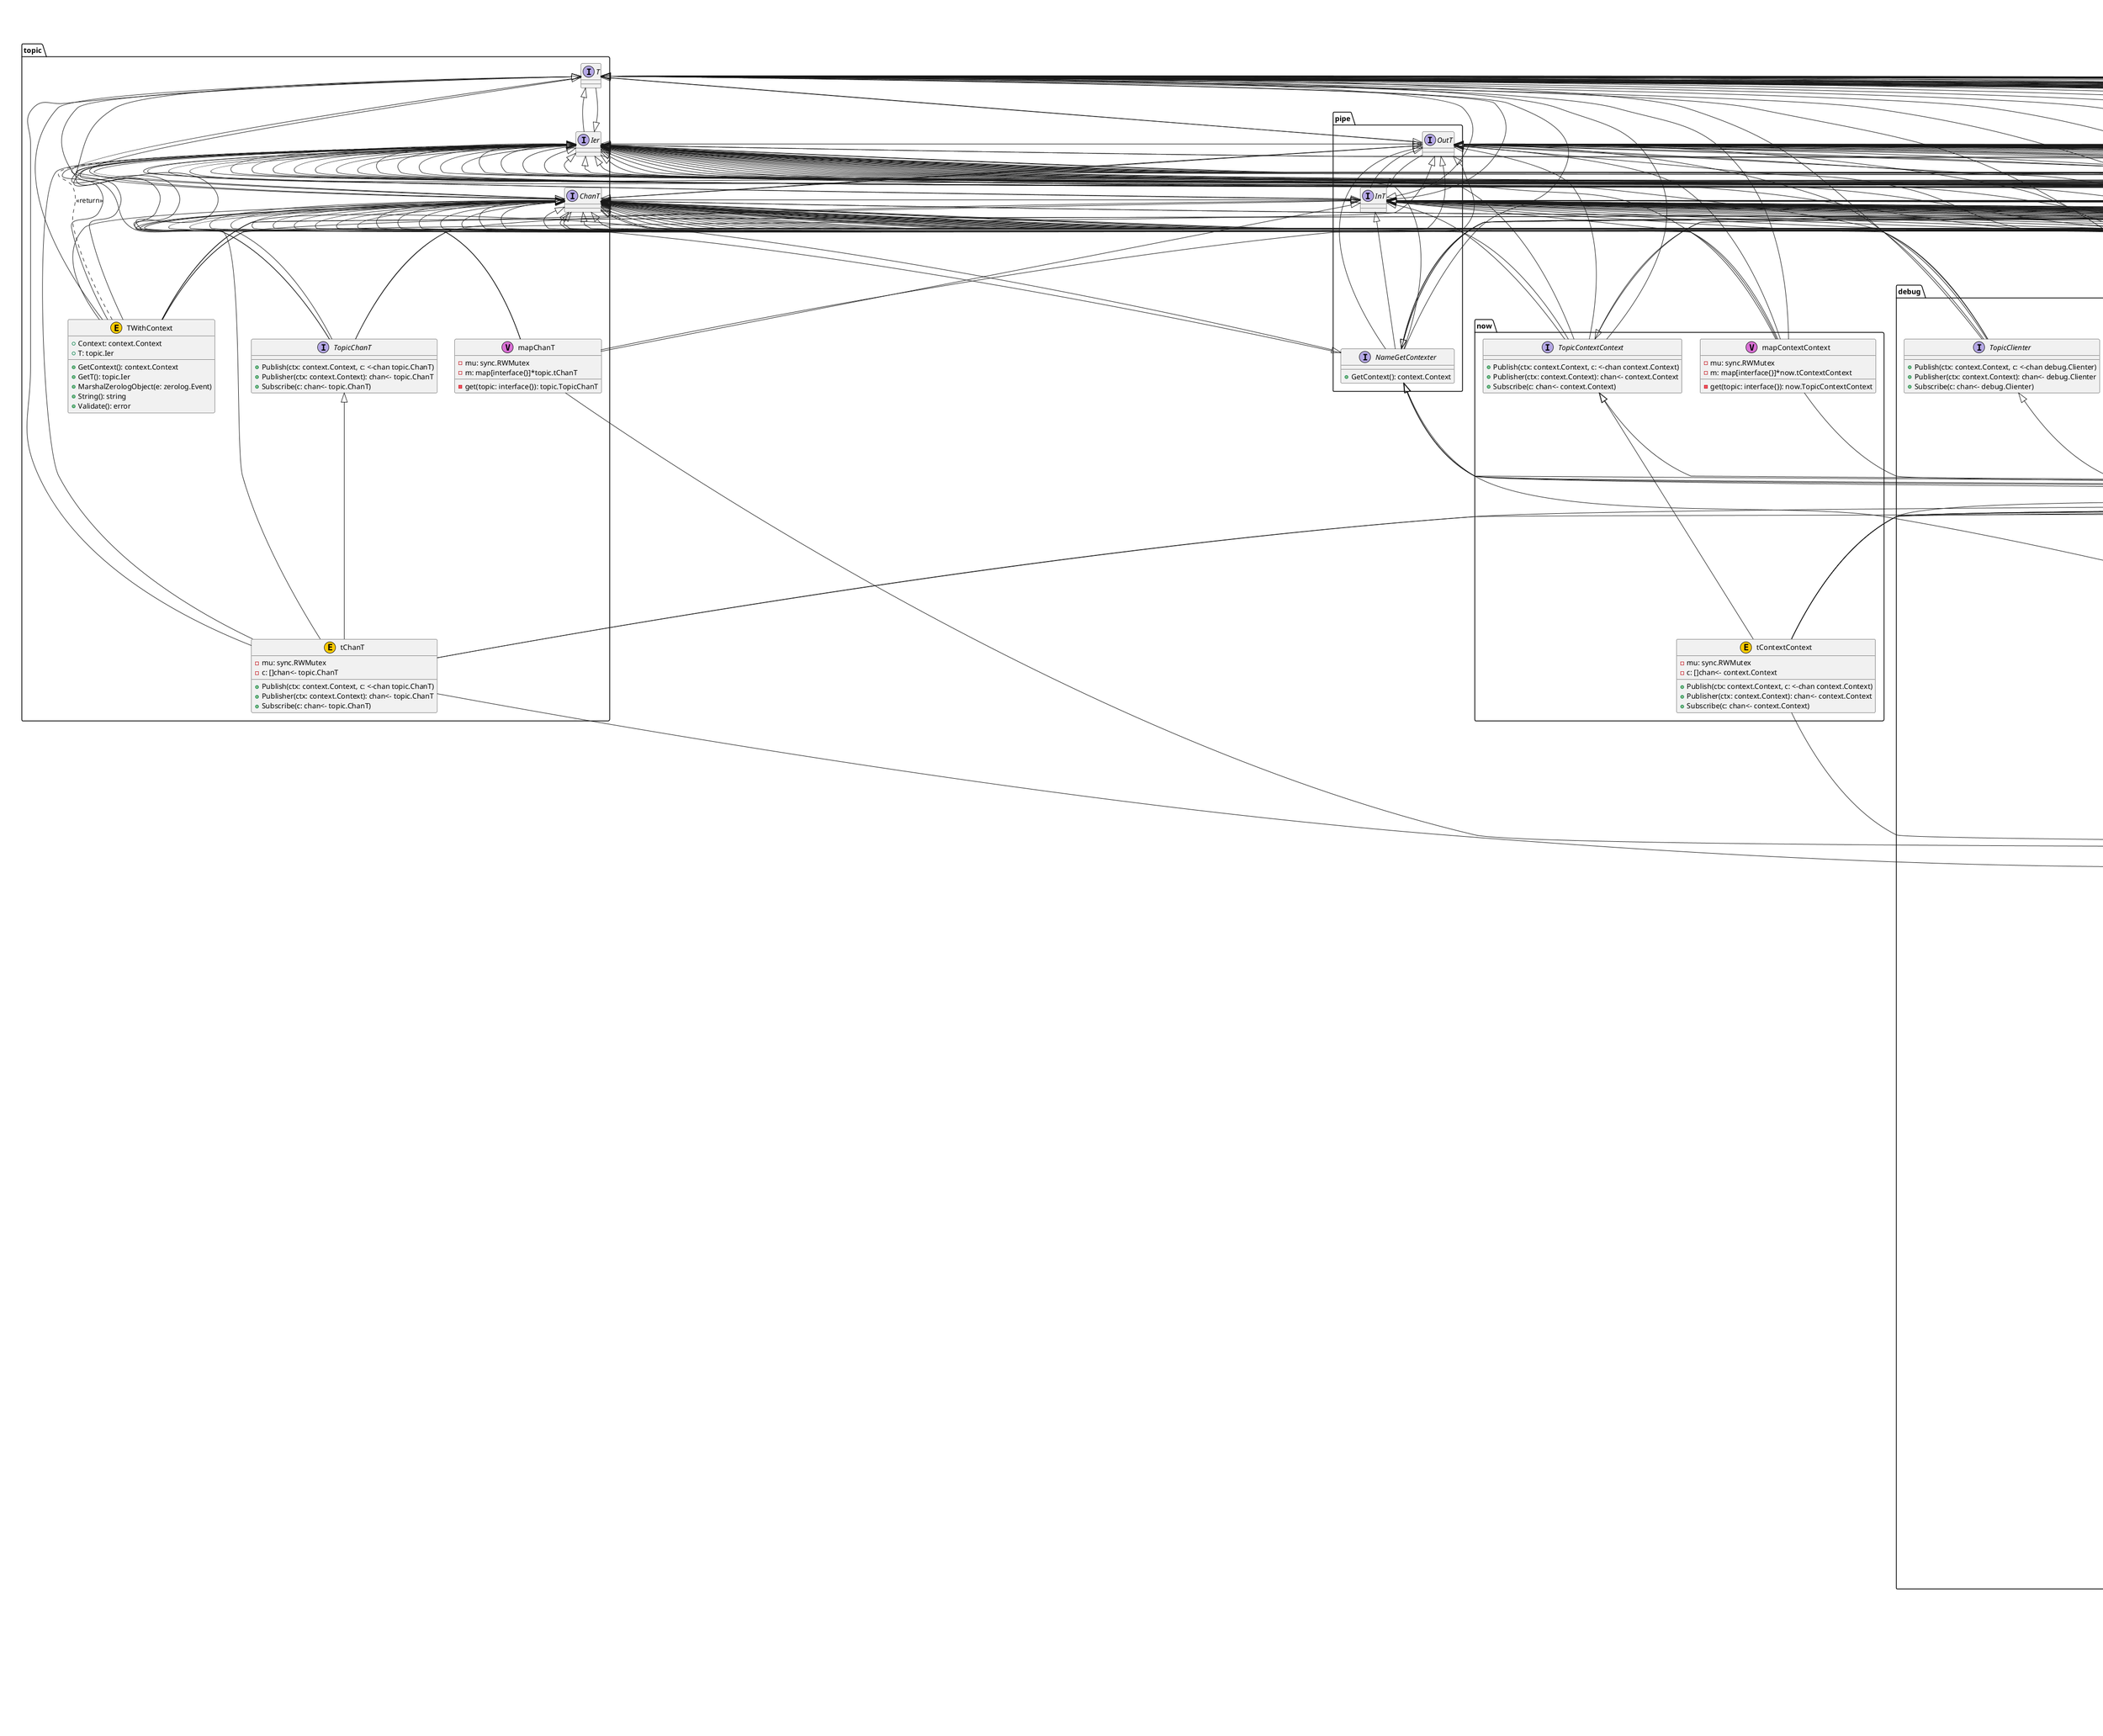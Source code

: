 @startuml

package "now" {
	interface "TopicContextContext" as now.TopicContextContext {
		+Publish(ctx: context.Context, c: <-chan context.Context)
		+Publisher(ctx: context.Context): chan<- context.Context
		+Subscribe(c: chan<- context.Context)
	}
}



package "now" {
	class "mapContextContext" as now.mapContextContext <<V,Orchid>> {
		-mu: sync.RWMutex
		-m: map[interface{}]*now.tContextContext
		-get(topic: interface{}): now.TopicContextContext
	}
}

	now.mapContextContext --> sync.RWMutex


package "now" {
	class "tContextContext" as now.tContextContext <<E,#FFCC00>> {
		-mu: sync.RWMutex
		-c: []chan<- context.Context
		+Publish(ctx: context.Context, c: <-chan context.Context)
		+Publisher(ctx: context.Context): chan<- context.Context
		+Subscribe(c: chan<- context.Context)
	}
}

	now.tContextContext --> sync.RWMutex


package "pipe" {
	interface "InT" as pipe.InT
}



package "pipe" {
	interface "NameGetContexter" as pipe.NameGetContexter {
		+GetContext(): context.Context
	}
}



package "pipe" {
	interface "OutT" as pipe.OutT
}



package "debug" {
	class "Client" as debug.Client <<E,#FFCC00>> {
		+Id: string
		+XXX_NoUnkeyedLiteral: struct{}
		+XXX_unrecognized: []byte
		+XXX_sizecache: int32
		+Reset()
		+String(): string
		+ProtoMessage()
		+Descriptor(): ([]byte, []int)
		+XXX_Unmarshal(b: []byte): error
		+XXX_Marshal(b: []byte, deterministic: bool): ([]byte, error)
		+XXX_Merge(src: proto.Message)
		+XXX_Size(): int
		+XXX_DiscardUnknown()
		+GetId(): string
		+Validate(): error
		+MarshalZerologObject(e: zerolog.Event)
	}
}



package "debug" {
	interface "ClientRepository" as debug.ClientRepository {
		+Config(: context.Context): (debug.ClientWithContexter, error)
		+Connect(: debug.ClientWithContexter): error
	}
}


	debug.ClientRepository ..> debug.ClientWithContexter : <<return>> 
	debug.ClientRepository ..> debug.ClientWithContexter : <<use>> 

package "debug" {
	class "ClientValidationError" as debug.ClientValidationError <<V,Orchid>> {
		-field: string
		-reason: string
		-cause: error
		-key: bool
		+Field(): string
		+Reason(): string
		+Cause(): error
		+Key(): bool
		+ErrorName(): string
		+Error(): string
	}
}



package "debug" {
	class "ClientWithContext" as debug.ClientWithContext <<E,#FFCC00>> {
		+Context: context.Context
		+Client: debug.Clienter
		+GetContext(): context.Context
		+GetClient(): debug.Clienter
		+MarshalZerologObject(e: zerolog.Event)
		+String(): string
		+Validate(): error
	}
}

	debug.ClientWithContext --> debug.Clienter

	debug.ClientWithContext ..> debug.Clienter : <<return>> 

package "debug" {
	interface "ClientWithContexter" as debug.ClientWithContexter {
		+GetClient(): debug.Clienter
		+GetContext(): context.Context
		+MarshalZerologObject(: zerolog.Event)
		+String(): string
		+Validate(): error
	}
}


	debug.ClientWithContexter ..> debug.Clienter : <<return>> 

package "debug" {
	interface "Clienter" as debug.Clienter {
		+Descriptor(): ([]byte, []int)
		+GetId(): string
		+MarshalZerologObject(: zerolog.Event)
		+ProtoMessage()
		+Reset()
		+String(): string
		+Validate(): error
		+XXX_DiscardUnknown()
		+XXX_Marshal(: []byte, : bool): ([]byte, error)
		+XXX_Merge(: proto.Message)
		+XXX_Size(): int
		+XXX_Unmarshal(: []byte): error
	}
}



package "debug" {
	interface "TopicClientWithContexter" as debug.TopicClientWithContexter {
		+Publish(ctx: context.Context, c: <-chan debug.ClientWithContexter)
		+Publisher(ctx: context.Context): chan<- debug.ClientWithContexter
		+Subscribe(c: chan<- debug.ClientWithContexter)
	}
}



package "debug" {
	interface "TopicClienter" as debug.TopicClienter {
		+Publish(ctx: context.Context, c: <-chan debug.Clienter)
		+Publisher(ctx: context.Context): chan<- debug.Clienter
		+Subscribe(c: chan<- debug.Clienter)
	}
}



package "debug" {
	class "mapClientWithContexter" as debug.mapClientWithContexter <<V,Orchid>> {
		-mu: sync.RWMutex
		-m: map[interface{}]*debug.tClientWithContexter
		-get(topic: interface{}): debug.TopicClientWithContexter
	}
}

	debug.mapClientWithContexter --> sync.RWMutex


package "debug" {
	class "mapClienter" as debug.mapClienter <<V,Orchid>> {
		-mu: sync.RWMutex
		-m: map[interface{}]*debug.tClienter
		-get(topic: interface{}): debug.TopicClienter
	}
}

	debug.mapClienter --> sync.RWMutex


package "debug" {
	class "tClientWithContexter" as debug.tClientWithContexter <<E,#FFCC00>> {
		-mu: sync.RWMutex
		-c: []chan<- debug.ClientWithContexter
		+Publish(ctx: context.Context, c: <-chan debug.ClientWithContexter)
		+Publisher(ctx: context.Context): chan<- debug.ClientWithContexter
		+Subscribe(c: chan<- debug.ClientWithContexter)
	}
}

	debug.tClientWithContexter --> sync.RWMutex


package "debug" {
	class "tClienter" as debug.tClienter <<E,#FFCC00>> {
		-mu: sync.RWMutex
		-c: []chan<- debug.Clienter
		+Publish(ctx: context.Context, c: <-chan debug.Clienter)
		+Publisher(ctx: context.Context): chan<- debug.Clienter
		+Subscribe(c: chan<- debug.Clienter)
	}
}

	debug.tClienter --> sync.RWMutex


package "meta" {
	class "Meta" as meta.Meta <<E,#FFCC00>> {
		+Name: string
		+Semver: string
		+Channel: string
		+Runtime: *meta.Runtime
		+Serial: string
		+Build: time.Time
		+Vcs: *meta.Vcs
		+XXX_NoUnkeyedLiteral: struct{}
		+XXX_unrecognized: []byte
		+XXX_sizecache: int32
		+Reset()
		+String(): string
		+ProtoMessage()
		+Descriptor(): ([]byte, []int)
		+XXX_Unmarshal(b: []byte): error
		+XXX_Marshal(b: []byte, deterministic: bool): ([]byte, error)
		+XXX_Merge(src: proto.Message)
		+XXX_Size(): int
		+XXX_DiscardUnknown()
		+GetName(): string
		+GetSemver(): string
		+GetChannel(): string
		+GetRuntime(): *meta.Runtime
		+GetSerial(): string
		+GetBuild(): time.Time
		+GetVcs(): *meta.Vcs
		+Validate(): error
		+JSON(): []byte
		+Flatten(): map[string]interface{}
		+MarshalZerologObject(e: zerolog.Event)
	}
}

	meta.Meta --> meta.Runtime
	meta.Meta --> meta.Vcs

	meta.Meta ..> meta.Runtime : <<return>> 
	meta.Meta ..> meta.Vcs : <<return>> 

package "meta" {
	class "MetaValidationError" as meta.MetaValidationError <<V,Orchid>> {
		-field: string
		-reason: string
		-cause: error
		-key: bool
		+Field(): string
		+Reason(): string
		+Cause(): error
		+Key(): bool
		+ErrorName(): string
		+Error(): string
	}
}



package "meta" {
	interface "Metaer" as meta.Metaer {
		+Descriptor(): ([]byte, []int)
		+Flatten(): map[string]interface{}
		+GetBuild(): time.Time
		+GetChannel(): string
		+GetName(): string
		+GetRuntime(): *meta.Runtime
		+GetSemver(): string
		+GetSerial(): string
		+GetVcs(): *meta.Vcs
		+JSON(): []byte
		+MarshalZerologObject(: zerolog.Event)
		+ProtoMessage()
		+Reset()
		+String(): string
		+Validate(): error
		+XXX_DiscardUnknown()
		+XXX_Marshal(: []byte, : bool): ([]byte, error)
		+XXX_Merge(: proto.Message)
		+XXX_Size(): int
		+XXX_Unmarshal(: []byte): error
	}
}


	meta.Metaer ..> meta.Runtime : <<return>> 
	meta.Metaer ..> meta.Vcs : <<return>> 

package "meta" {
	class "Runtime" as meta.Runtime <<E,#FFCC00>> {
		+Version: string
		+Arch: string
		+Os: string
		+XXX_NoUnkeyedLiteral: struct{}
		+XXX_unrecognized: []byte
		+XXX_sizecache: int32
		+Reset()
		+String(): string
		+ProtoMessage()
		+Descriptor(): ([]byte, []int)
		+XXX_Unmarshal(b: []byte): error
		+XXX_Marshal(b: []byte, deterministic: bool): ([]byte, error)
		+XXX_Merge(src: proto.Message)
		+XXX_Size(): int
		+XXX_DiscardUnknown()
		+GetVersion(): string
		+GetArch(): string
		+GetOs(): string
		+Validate(): error
	}
}



package "meta" {
	class "RuntimeValidationError" as meta.RuntimeValidationError <<V,Orchid>> {
		-field: string
		-reason: string
		-cause: error
		-key: bool
		+Field(): string
		+Reason(): string
		+Cause(): error
		+Key(): bool
		+ErrorName(): string
		+Error(): string
	}
}



package "meta" {
	class "Vcs" as meta.Vcs <<E,#FFCC00>> {
		+Hash: string
		+Branch: string
		+Tag: string
		+XXX_NoUnkeyedLiteral: struct{}
		+XXX_unrecognized: []byte
		+XXX_sizecache: int32
		+Reset()
		+String(): string
		+ProtoMessage()
		+Descriptor(): ([]byte, []int)
		+XXX_Unmarshal(b: []byte): error
		+XXX_Marshal(b: []byte, deterministic: bool): ([]byte, error)
		+XXX_Merge(src: proto.Message)
		+XXX_Size(): int
		+XXX_DiscardUnknown()
		+GetHash(): string
		+GetBranch(): string
		+GetTag(): string
		+Validate(): error
	}
}



package "meta" {
	class "VcsValidationError" as meta.VcsValidationError <<V,Orchid>> {
		-field: string
		-reason: string
		-cause: error
		-key: bool
		+Field(): string
		+Reason(): string
		+Cause(): error
		+Key(): bool
		+ErrorName(): string
		+Error(): string
	}
}



package "errs" {
	class "Error" as errs.Error <<E,#FFCC00>> {
		+Code: fmt.Stringer
		+Message: string
		+Op: string
		+Err: error
		-errorMessage: string
		+Error(): string
		+MarshalZerologObject(e: zerolog.Event)
	}
}



package "config" {
	class "KV" as config.KV <<V,Orchid>> {
		+K: string
		+V: interface{}
	}
}



package "event" {
	interface "Closer" as event.Closer {
		+Close(): error
	}
}



package "event" {
	class "Event" as event.Event <<E,#FFCC00>> {
		+Id: []byte
		+Origin: string
		+TimePoint: []*event.TimePoint
		+XXX_NoUnkeyedLiteral: struct{}
		+XXX_unrecognized: []byte
		+XXX_sizecache: int32
		+AddTimePoint(tag: string, timeStamp: time.Time): (event.Eventer, error)
		+GetKey(): []byte
		+Reset()
		+String(): string
		+ProtoMessage()
		+Descriptor(): ([]byte, []int)
		+XXX_Unmarshal(b: []byte): error
		+XXX_Marshal(b: []byte, deterministic: bool): ([]byte, error)
		+XXX_Merge(src: proto.Message)
		+XXX_Size(): int
		+XXX_DiscardUnknown()
		+GetId(): []byte
		+GetOrigin(): string
		+GetTimePoint(): []*event.TimePoint
		+MarshalZerologObject(e: zerolog.Event)
		+Validate(): error
	}
}


	event.Event ..> event.Eventer : <<return>> 

package "event" {
	class "EventValidationError" as event.EventValidationError <<V,Orchid>> {
		-field: string
		-reason: string
		-cause: error
		-key: bool
		+Field(): string
		+Reason(): string
		+Cause(): error
		+Key(): bool
		+ErrorName(): string
		+Error(): string
	}
}



package "event" {
	class "EventWithContext" as event.EventWithContext <<E,#FFCC00>> {
		+Context: context.Context
		+Event: event.Eventer
		+GetContext(): context.Context
		+GetEvent(): event.Eventer
		+MarshalZerologObject(e: zerolog.Event)
		+String(): string
		+Validate(): error
	}
}

	event.EventWithContext --> event.Eventer

	event.EventWithContext ..> event.Eventer : <<return>> 

package "event" {
	interface "EventWithContexter" as event.EventWithContexter {
		+GetContext(): context.Context
		+GetEvent(): event.Eventer
		+MarshalZerologObject(: zerolog.Event)
		+String(): string
		+Validate(): error
	}
}


	event.EventWithContexter ..> event.Eventer : <<return>> 

package "event" {
	interface "Eventer" as event.Eventer {
		+AddTimePoint(: string, : time.Time): (event.Eventer, error)
		+Descriptor(): ([]byte, []int)
		+GetId(): []byte
		+GetKey(): []byte
		+GetOrigin(): string
		+GetTimePoint(): []*event.TimePoint
		+MarshalZerologObject(: zerolog.Event)
		+ProtoMessage()
		+Reset()
		+String(): string
		+Validate(): error
		+XXX_DiscardUnknown()
		+XXX_Marshal(: []byte, : bool): ([]byte, error)
		+XXX_Merge(: proto.Message)
		+XXX_Size(): int
		+XXX_Unmarshal(: []byte): error
	}
}


	event.Eventer ..> event.Eventer : <<return>> 

package "keyvalue" {
	class "KeyValueWithContext" as keyvalue.KeyValueWithContext <<E,#FFCC00>> {
		+Context: context.Context
		+KeyValue: keyvalue.KeyValuer
		+GetContext(): context.Context
		+GetKeyValue(): keyvalue.KeyValuer
		+MarshalZerologObject(e: zerolog.Event)
		+String(): string
		+Validate(): error
	}
}



package "keyvalue" {
	interface "KeyValueWithContexter" as keyvalue.KeyValueWithContexter {
		+GetContext(): context.Context
		+GetKeyValue(): keyvalue.KeyValuer
		+MarshalZerologObject(: zerolog.Event)
		+String(): string
		+Validate(): error
	}
}



package "event" {
	interface "Keyer" as event.Keyer {
		+GetKey(): string
		+MarshalZerologObject(e: zerolog.Event)
	}
}



package "event" {
	interface "Loader" as event.Loader {
		+Load(: context.Context, : keyvalue.Prefixer): (keyvalue.KeyValuer, error)
	}
}



package "event" {
	interface "Message" as event.Message {
		+MarshalZerologObject(e: zerolog.Event)
		+ProtoMessage()
		+Reset()
		+String(): string
	}
}



package "event" {
	interface "Saver" as event.Saver {
		+Save(: context.Context, : keyvalue.KeyValuer): error
	}
}



package "event" {
	class "TimePoint" as event.TimePoint <<E,#FFCC00>> {
		+Timestamp: timestamp.Timestamp
		+Tag: string
		+XXX_NoUnkeyedLiteral: struct{}
		+XXX_unrecognized: []byte
		+XXX_sizecache: int32
		+Reset()
		+String(): string
		+ProtoMessage()
		+Descriptor(): ([]byte, []int)
		+XXX_Unmarshal(b: []byte): error
		+XXX_Marshal(b: []byte, deterministic: bool): ([]byte, error)
		+XXX_Merge(src: proto.Message)
		+XXX_Size(): int
		+XXX_DiscardUnknown()
		+GetTimestamp(): timestamp.Timestamp
		+GetTag(): string
		+Validate(): error
	}
}



package "event" {
	class "TimePointValidationError" as event.TimePointValidationError <<V,Orchid>> {
		-field: string
		-reason: string
		-cause: error
		-key: bool
		+Field(): string
		+Reason(): string
		+Cause(): error
		+Key(): bool
		+ErrorName(): string
		+Error(): string
	}
}



package "event" {
	interface "TopicEventWithContexter" as event.TopicEventWithContexter {
		+Publish(ctx: context.Context, c: <-chan event.EventWithContexter)
		+Publisher(ctx: context.Context): chan<- event.EventWithContexter
		+Subscribe(c: chan<- event.EventWithContexter)
	}
}



package "event" {
	class "mapEventWithContexter" as event.mapEventWithContexter <<V,Orchid>> {
		-mu: sync.RWMutex
		-m: map[interface{}]*event.tEventWithContexter
		-get(topic: interface{}): event.TopicEventWithContexter
	}
}

	event.mapEventWithContexter --> sync.RWMutex


package "event" {
	class "tEventWithContexter" as event.tEventWithContexter <<E,#FFCC00>> {
		-mu: sync.RWMutex
		-c: []chan<- event.EventWithContexter
		+Publish(ctx: context.Context, c: <-chan event.EventWithContexter)
		+Publisher(ctx: context.Context): chan<- event.EventWithContexter
		+Subscribe(c: chan<- event.EventWithContexter)
	}
}

	event.tEventWithContexter --> sync.RWMutex


package "semaphore" {
	interface "Semaphore" as semaphore.Semaphore {
		+Acquire(ctx: context.Context, n: int): error
		+GetCount(): int
		+GetLimit(): int
		+Release(n: int): int
		+SetLimit(limit: int)
		+TryAcquire(n: int): bool
	}
}



package "slog" {
	class "HookMeta" as slog.HookMeta <<V,Orchid>> {
		+Run(e: zerolog.Event, level: zerolog.Level, msg: string)
	}
}



package "slog" {
	class "StackdriverCloser" as slog.StackdriverCloser <<E,#FFCC00>> {
		-client: logging.Client
		+Close(): error
	}
}



package "slog" {
	class "StackdriverLoggingWriter" as slog.StackdriverLoggingWriter <<E,#FFCC00>> {
		+Logger: logging.Logger
		-parentProjects: string
		-projectID: string
		-traceIDTemplate: string
		+Write(p: []byte): (int, error)
		+WriteLevel(level: zerolog.Level, p: []byte): (int, error)
		+Flush(): error
		+GetTraceIDTemplate(): string
		+GetTraceURLTemplate(): string
		+GetParentProjects(): string
	}
}



package "slog" {
	class "StackdriverZerologWriter" as slog.StackdriverZerologWriter <<E,#FFCC00>> {
		-ctx: context.Context
		+Init(: context.Context): (io.Closer, error)
		+MarshalZerologObject(e: zerolog.Event)
	}
}



package "slog" {
	class "TraceObject" as slog.TraceObject <<E,#FFCC00>> {
		-ctx: context.Context
		+MarshalZerologObject(e: zerolog.Event)
	}
}



package "slog" {
	interface "Tracer" as slog.Tracer {
		+GetTraceIDTemplate(): string
		+GetTraceURLTemplate(): string
	}
}



package "slog" {
	class "rawJSON" as slog.rawJSON <<E,#FFCC00>> {
		+MarshalJSON(): ([]byte, error)
		+UnmarshalJSON(b: []byte): error
	}
}



package "terminate" {
	interface "TerminateGetContexter" as terminate.TerminateGetContexter {
		+GetContext(): context.Context
	}
}



package "terminate" {
	interface "TopicContextContext" as terminate.TopicContextContext {
		+Publish(ctx: context.Context, c: <-chan context.Context)
		+Publisher(ctx: context.Context): chan<- context.Context
		+Subscribe(c: chan<- context.Context)
	}
}



package "terminate" {
	class "mapContextContext" as terminate.mapContextContext <<V,Orchid>> {
		-mu: sync.RWMutex
		-m: map[interface{}]*terminate.tContextContext
		-get(topic: interface{}): terminate.TopicContextContext
	}
}

	terminate.mapContextContext --> sync.RWMutex


package "terminate" {
	class "tContextContext" as terminate.tContextContext <<E,#FFCC00>> {
		-mu: sync.RWMutex
		-c: []chan<- context.Context
		+Publish(ctx: context.Context, c: <-chan context.Context)
		+Publisher(ctx: context.Context): chan<- context.Context
		+Subscribe(c: chan<- context.Context)
	}
}

	terminate.tContextContext --> sync.RWMutex


package "topic" {
	interface "ChanT" as topic.ChanT
}



package "topic" {
	interface "Ier" as topic.Ier
}



package "topic" {
	interface "T" as topic.T
}



package "topic" {
	class "TWithContext" as topic.TWithContext <<E,#FFCC00>> {
		+Context: context.Context
		+T: topic.Ier
		+GetContext(): context.Context
		+GetT(): topic.Ier
		+MarshalZerologObject(e: zerolog.Event)
		+String(): string
		+Validate(): error
	}
}

	topic.TWithContext --> topic.Ier

	topic.TWithContext ..> topic.Ier : <<return>> 

package "topic" {
	interface "TopicChanT" as topic.TopicChanT {
		+Publish(ctx: context.Context, c: <-chan topic.ChanT)
		+Publisher(ctx: context.Context): chan<- topic.ChanT
		+Subscribe(c: chan<- topic.ChanT)
	}
}



package "topic" {
	class "mapChanT" as topic.mapChanT <<V,Orchid>> {
		-mu: sync.RWMutex
		-m: map[interface{}]*topic.tChanT
		-get(topic: interface{}): topic.TopicChanT
	}
}

	topic.mapChanT --> sync.RWMutex


package "topic" {
	class "tChanT" as topic.tChanT <<E,#FFCC00>> {
		-mu: sync.RWMutex
		-c: []chan<- topic.ChanT
		+Publish(ctx: context.Context, c: <-chan topic.ChanT)
		+Publisher(ctx: context.Context): chan<- topic.ChanT
		+Subscribe(c: chan<- topic.ChanT)
	}
}

	topic.tChanT --> sync.RWMutex


package "cmd" {
	class "Resource" as cmd.Resource <<E,#FFCC00>> {
		+Context: context.Context
		+Resource: []func(context.Context) (io.Closer, error)
		-closer: []io.Closer
		+Init(): error
		+Close(): err: error
	}
}



package "update" {
	interface "UpdateGetContexter" as update.UpdateGetContexter {
		+GetContext(): context.Context
	}
}



	now.TopicContextContext -up-|> pipe.InT
	now.TopicContextContext -up-|> pipe.OutT
	now.TopicContextContext -up-|> terminate.TopicContextContext
	now.TopicContextContext -up-|> topic.ChanT
	now.TopicContextContext -up-|> topic.Ier
	now.TopicContextContext -up-|> topic.T
	now.mapContextContext -up-|> pipe.InT
	now.mapContextContext -up-|> pipe.OutT
	now.mapContextContext -up-|> topic.ChanT
	now.mapContextContext -up-|> topic.Ier
	now.mapContextContext -up-|> topic.T
	now.tContextContext -up-|> now.TopicContextContext
	now.tContextContext -up-|> pipe.InT
	now.tContextContext -up-|> pipe.OutT
	now.tContextContext -up-|> terminate.TopicContextContext
	now.tContextContext -up-|> topic.ChanT
	now.tContextContext -up-|> topic.Ier
	now.tContextContext -up-|> topic.T
	pipe.InT -up-|> pipe.OutT
	pipe.InT -up-|> topic.ChanT
	pipe.InT -up-|> topic.Ier
	pipe.InT -up-|> topic.T
	pipe.NameGetContexter -up-|> pipe.InT
	pipe.NameGetContexter -up-|> pipe.OutT
	pipe.NameGetContexter -up-|> terminate.TerminateGetContexter
	pipe.NameGetContexter -up-|> topic.ChanT
	pipe.NameGetContexter -up-|> topic.Ier
	pipe.NameGetContexter -up-|> topic.T
	pipe.NameGetContexter -up-|> update.UpdateGetContexter
	pipe.OutT -up-|> pipe.InT
	pipe.OutT -up-|> topic.ChanT
	pipe.OutT -up-|> topic.Ier
	pipe.OutT -up-|> topic.T
	debug.Client -up-|> pipe.InT
	debug.Client -up-|> pipe.OutT
	debug.Client -up-|> debug.Clienter
	debug.Client -up-|> event.Message
	debug.Client -up-|> topic.ChanT
	debug.Client -up-|> topic.Ier
	debug.Client -up-|> topic.T
	debug.ClientRepository -up-|> pipe.InT
	debug.ClientRepository -up-|> pipe.OutT
	debug.ClientRepository -up-|> topic.ChanT
	debug.ClientRepository -up-|> topic.Ier
	debug.ClientRepository -up-|> topic.T
	debug.ClientValidationError -up-|> pipe.InT
	debug.ClientValidationError -up-|> pipe.OutT
	debug.ClientValidationError -up-|> topic.ChanT
	debug.ClientValidationError -up-|> topic.Ier
	debug.ClientValidationError -up-|> topic.T
	debug.ClientWithContext -up-|> pipe.InT
	debug.ClientWithContext -up-|> pipe.NameGetContexter
	debug.ClientWithContext -up-|> pipe.OutT
	debug.ClientWithContext -up-|> debug.ClientWithContexter
	debug.ClientWithContext -up-|> terminate.TerminateGetContexter
	debug.ClientWithContext -up-|> topic.ChanT
	debug.ClientWithContext -up-|> topic.Ier
	debug.ClientWithContext -up-|> topic.T
	debug.ClientWithContext -up-|> update.UpdateGetContexter
	debug.ClientWithContexter -up-|> pipe.InT
	debug.ClientWithContexter -up-|> pipe.NameGetContexter
	debug.ClientWithContexter -up-|> pipe.OutT
	debug.ClientWithContexter -up-|> terminate.TerminateGetContexter
	debug.ClientWithContexter -up-|> topic.ChanT
	debug.ClientWithContexter -up-|> topic.Ier
	debug.ClientWithContexter -up-|> topic.T
	debug.ClientWithContexter -up-|> update.UpdateGetContexter
	debug.Clienter -up-|> pipe.InT
	debug.Clienter -up-|> pipe.OutT
	debug.Clienter -up-|> event.Message
	debug.Clienter -up-|> topic.ChanT
	debug.Clienter -up-|> topic.Ier
	debug.Clienter -up-|> topic.T
	debug.TopicClientWithContexter -up-|> pipe.InT
	debug.TopicClientWithContexter -up-|> pipe.OutT
	debug.TopicClientWithContexter -up-|> topic.ChanT
	debug.TopicClientWithContexter -up-|> topic.Ier
	debug.TopicClientWithContexter -up-|> topic.T
	debug.TopicClienter -up-|> pipe.InT
	debug.TopicClienter -up-|> pipe.OutT
	debug.TopicClienter -up-|> topic.ChanT
	debug.TopicClienter -up-|> topic.Ier
	debug.TopicClienter -up-|> topic.T
	debug.mapClientWithContexter -up-|> pipe.InT
	debug.mapClientWithContexter -up-|> pipe.OutT
	debug.mapClientWithContexter -up-|> topic.ChanT
	debug.mapClientWithContexter -up-|> topic.Ier
	debug.mapClientWithContexter -up-|> topic.T
	debug.mapClienter -up-|> pipe.InT
	debug.mapClienter -up-|> pipe.OutT
	debug.mapClienter -up-|> topic.ChanT
	debug.mapClienter -up-|> topic.Ier
	debug.mapClienter -up-|> topic.T
	debug.tClientWithContexter -up-|> pipe.InT
	debug.tClientWithContexter -up-|> pipe.OutT
	debug.tClientWithContexter -up-|> debug.TopicClientWithContexter
	debug.tClientWithContexter -up-|> topic.ChanT
	debug.tClientWithContexter -up-|> topic.Ier
	debug.tClientWithContexter -up-|> topic.T
	debug.tClienter -up-|> pipe.InT
	debug.tClienter -up-|> pipe.OutT
	debug.tClienter -up-|> debug.TopicClienter
	debug.tClienter -up-|> topic.ChanT
	debug.tClienter -up-|> topic.Ier
	debug.tClienter -up-|> topic.T
	meta.Meta -up-|> pipe.InT
	meta.Meta -up-|> pipe.OutT
	meta.Meta -up-|> meta.Metaer
	meta.Meta -up-|> event.Message
	meta.Meta -up-|> topic.ChanT
	meta.Meta -up-|> topic.Ier
	meta.Meta -up-|> topic.T
	meta.MetaValidationError -up-|> pipe.InT
	meta.MetaValidationError -up-|> pipe.OutT
	meta.MetaValidationError -up-|> topic.ChanT
	meta.MetaValidationError -up-|> topic.Ier
	meta.MetaValidationError -up-|> topic.T
	meta.Metaer -up-|> pipe.InT
	meta.Metaer -up-|> pipe.OutT
	meta.Metaer -up-|> event.Message
	meta.Metaer -up-|> topic.ChanT
	meta.Metaer -up-|> topic.Ier
	meta.Metaer -up-|> topic.T
	meta.Runtime -up-|> pipe.InT
	meta.Runtime -up-|> pipe.OutT
	meta.Runtime -up-|> topic.ChanT
	meta.Runtime -up-|> topic.Ier
	meta.Runtime -up-|> topic.T
	meta.RuntimeValidationError -up-|> pipe.InT
	meta.RuntimeValidationError -up-|> pipe.OutT
	meta.RuntimeValidationError -up-|> topic.ChanT
	meta.RuntimeValidationError -up-|> topic.Ier
	meta.RuntimeValidationError -up-|> topic.T
	meta.Vcs -up-|> pipe.InT
	meta.Vcs -up-|> pipe.OutT
	meta.Vcs -up-|> topic.ChanT
	meta.Vcs -up-|> topic.Ier
	meta.Vcs -up-|> topic.T
	meta.VcsValidationError -up-|> pipe.InT
	meta.VcsValidationError -up-|> pipe.OutT
	meta.VcsValidationError -up-|> topic.ChanT
	meta.VcsValidationError -up-|> topic.Ier
	meta.VcsValidationError -up-|> topic.T
	errs.Error -up-|> pipe.InT
	errs.Error -up-|> pipe.OutT
	errs.Error -up-|> topic.ChanT
	errs.Error -up-|> topic.Ier
	errs.Error -up-|> topic.T
	config.KV -up-|> pipe.InT
	config.KV -up-|> pipe.OutT
	config.KV -up-|> topic.ChanT
	config.KV -up-|> topic.Ier
	config.KV -up-|> topic.T
	event.Closer -up-|> pipe.InT
	event.Closer -up-|> pipe.OutT
	event.Closer -up-|> topic.ChanT
	event.Closer -up-|> topic.Ier
	event.Closer -up-|> topic.T
	event.Event -up-|> pipe.InT
	event.Event -up-|> pipe.OutT
	event.Event -up-|> event.Eventer
	event.Event -up-|> event.Message
	event.Event -up-|> topic.ChanT
	event.Event -up-|> topic.Ier
	event.Event -up-|> topic.T
	event.EventValidationError -up-|> pipe.InT
	event.EventValidationError -up-|> pipe.OutT
	event.EventValidationError -up-|> topic.ChanT
	event.EventValidationError -up-|> topic.Ier
	event.EventValidationError -up-|> topic.T
	event.EventWithContext -up-|> pipe.InT
	event.EventWithContext -up-|> pipe.NameGetContexter
	event.EventWithContext -up-|> pipe.OutT
	event.EventWithContext -up-|> event.EventWithContexter
	event.EventWithContext -up-|> terminate.TerminateGetContexter
	event.EventWithContext -up-|> topic.ChanT
	event.EventWithContext -up-|> topic.Ier
	event.EventWithContext -up-|> topic.T
	event.EventWithContext -up-|> update.UpdateGetContexter
	event.EventWithContexter -up-|> pipe.InT
	event.EventWithContexter -up-|> pipe.NameGetContexter
	event.EventWithContexter -up-|> pipe.OutT
	event.EventWithContexter -up-|> terminate.TerminateGetContexter
	event.EventWithContexter -up-|> topic.ChanT
	event.EventWithContexter -up-|> topic.Ier
	event.EventWithContexter -up-|> topic.T
	event.EventWithContexter -up-|> update.UpdateGetContexter
	event.Eventer -up-|> pipe.InT
	event.Eventer -up-|> pipe.OutT
	event.Eventer -up-|> event.Message
	event.Eventer -up-|> topic.ChanT
	event.Eventer -up-|> topic.Ier
	event.Eventer -up-|> topic.T
	keyvalue.KeyValueWithContext -up-|> pipe.InT
	keyvalue.KeyValueWithContext -up-|> pipe.NameGetContexter
	keyvalue.KeyValueWithContext -up-|> pipe.OutT
	keyvalue.KeyValueWithContext -up-|> keyvalue.KeyValueWithContexter
	keyvalue.KeyValueWithContext -up-|> terminate.TerminateGetContexter
	keyvalue.KeyValueWithContext -up-|> topic.ChanT
	keyvalue.KeyValueWithContext -up-|> topic.Ier
	keyvalue.KeyValueWithContext -up-|> topic.T
	keyvalue.KeyValueWithContext -up-|> update.UpdateGetContexter
	keyvalue.KeyValueWithContexter -up-|> pipe.InT
	keyvalue.KeyValueWithContexter -up-|> pipe.NameGetContexter
	keyvalue.KeyValueWithContexter -up-|> pipe.OutT
	keyvalue.KeyValueWithContexter -up-|> terminate.TerminateGetContexter
	keyvalue.KeyValueWithContexter -up-|> topic.ChanT
	keyvalue.KeyValueWithContexter -up-|> topic.Ier
	keyvalue.KeyValueWithContexter -up-|> topic.T
	keyvalue.KeyValueWithContexter -up-|> update.UpdateGetContexter
	event.Keyer -up-|> pipe.InT
	event.Keyer -up-|> pipe.OutT
	event.Keyer -up-|> topic.ChanT
	event.Keyer -up-|> topic.Ier
	event.Keyer -up-|> topic.T
	event.Loader -up-|> pipe.InT
	event.Loader -up-|> pipe.OutT
	event.Loader -up-|> topic.ChanT
	event.Loader -up-|> topic.Ier
	event.Loader -up-|> topic.T
	event.Message -up-|> pipe.InT
	event.Message -up-|> pipe.OutT
	event.Message -up-|> topic.ChanT
	event.Message -up-|> topic.Ier
	event.Message -up-|> topic.T
	event.Saver -up-|> pipe.InT
	event.Saver -up-|> pipe.OutT
	event.Saver -up-|> topic.ChanT
	event.Saver -up-|> topic.Ier
	event.Saver -up-|> topic.T
	event.TimePoint -up-|> pipe.InT
	event.TimePoint -up-|> pipe.OutT
	event.TimePoint -up-|> topic.ChanT
	event.TimePoint -up-|> topic.Ier
	event.TimePoint -up-|> topic.T
	event.TimePointValidationError -up-|> pipe.InT
	event.TimePointValidationError -up-|> pipe.OutT
	event.TimePointValidationError -up-|> topic.ChanT
	event.TimePointValidationError -up-|> topic.Ier
	event.TimePointValidationError -up-|> topic.T
	event.TopicEventWithContexter -up-|> pipe.InT
	event.TopicEventWithContexter -up-|> pipe.OutT
	event.TopicEventWithContexter -up-|> topic.ChanT
	event.TopicEventWithContexter -up-|> topic.Ier
	event.TopicEventWithContexter -up-|> topic.T
	event.mapEventWithContexter -up-|> pipe.InT
	event.mapEventWithContexter -up-|> pipe.OutT
	event.mapEventWithContexter -up-|> topic.ChanT
	event.mapEventWithContexter -up-|> topic.Ier
	event.mapEventWithContexter -up-|> topic.T
	event.tEventWithContexter -up-|> pipe.InT
	event.tEventWithContexter -up-|> pipe.OutT
	event.tEventWithContexter -up-|> event.TopicEventWithContexter
	event.tEventWithContexter -up-|> topic.ChanT
	event.tEventWithContexter -up-|> topic.Ier
	event.tEventWithContexter -up-|> topic.T
	semaphore.Semaphore -up-|> pipe.InT
	semaphore.Semaphore -up-|> pipe.OutT
	semaphore.Semaphore -up-|> topic.ChanT
	semaphore.Semaphore -up-|> topic.Ier
	semaphore.Semaphore -up-|> topic.T
	slog.HookMeta -up-|> pipe.InT
	slog.HookMeta -up-|> pipe.OutT
	slog.HookMeta -up-|> topic.ChanT
	slog.HookMeta -up-|> topic.Ier
	slog.HookMeta -up-|> topic.T
	slog.StackdriverCloser -up-|> pipe.InT
	slog.StackdriverCloser -up-|> pipe.OutT
	slog.StackdriverCloser -up-|> event.Closer
	slog.StackdriverCloser -up-|> topic.ChanT
	slog.StackdriverCloser -up-|> topic.Ier
	slog.StackdriverCloser -up-|> topic.T
	slog.StackdriverLoggingWriter -up-|> pipe.InT
	slog.StackdriverLoggingWriter -up-|> pipe.OutT
	slog.StackdriverLoggingWriter -up-|> slog.Tracer
	slog.StackdriverLoggingWriter -up-|> topic.ChanT
	slog.StackdriverLoggingWriter -up-|> topic.Ier
	slog.StackdriverLoggingWriter -up-|> topic.T
	slog.StackdriverZerologWriter -up-|> pipe.InT
	slog.StackdriverZerologWriter -up-|> pipe.OutT
	slog.StackdriverZerologWriter -up-|> topic.ChanT
	slog.StackdriverZerologWriter -up-|> topic.Ier
	slog.StackdriverZerologWriter -up-|> topic.T
	slog.TraceObject -up-|> pipe.InT
	slog.TraceObject -up-|> pipe.OutT
	slog.TraceObject -up-|> topic.ChanT
	slog.TraceObject -up-|> topic.Ier
	slog.TraceObject -up-|> topic.T
	slog.Tracer -up-|> pipe.InT
	slog.Tracer -up-|> pipe.OutT
	slog.Tracer -up-|> topic.ChanT
	slog.Tracer -up-|> topic.Ier
	slog.Tracer -up-|> topic.T
	slog.rawJSON -up-|> pipe.InT
	slog.rawJSON -up-|> pipe.OutT
	slog.rawJSON -up-|> topic.ChanT
	slog.rawJSON -up-|> topic.Ier
	slog.rawJSON -up-|> topic.T
	terminate.TerminateGetContexter -up-|> pipe.InT
	terminate.TerminateGetContexter -up-|> pipe.NameGetContexter
	terminate.TerminateGetContexter -up-|> pipe.OutT
	terminate.TerminateGetContexter -up-|> topic.ChanT
	terminate.TerminateGetContexter -up-|> topic.Ier
	terminate.TerminateGetContexter -up-|> topic.T
	terminate.TerminateGetContexter -up-|> update.UpdateGetContexter
	terminate.TopicContextContext -up-|> now.TopicContextContext
	terminate.TopicContextContext -up-|> pipe.InT
	terminate.TopicContextContext -up-|> pipe.OutT
	terminate.TopicContextContext -up-|> topic.ChanT
	terminate.TopicContextContext -up-|> topic.Ier
	terminate.TopicContextContext -up-|> topic.T
	terminate.mapContextContext -up-|> pipe.InT
	terminate.mapContextContext -up-|> pipe.OutT
	terminate.mapContextContext -up-|> topic.ChanT
	terminate.mapContextContext -up-|> topic.Ier
	terminate.mapContextContext -up-|> topic.T
	terminate.tContextContext -up-|> now.TopicContextContext
	terminate.tContextContext -up-|> pipe.InT
	terminate.tContextContext -up-|> pipe.OutT
	terminate.tContextContext -up-|> terminate.TopicContextContext
	terminate.tContextContext -up-|> topic.ChanT
	terminate.tContextContext -up-|> topic.Ier
	terminate.tContextContext -up-|> topic.T
	topic.ChanT -up-|> pipe.InT
	topic.ChanT -up-|> pipe.OutT
	topic.ChanT -up-|> topic.Ier
	topic.ChanT -up-|> topic.T
	topic.Ier -up-|> pipe.InT
	topic.Ier -up-|> pipe.OutT
	topic.Ier -up-|> topic.ChanT
	topic.Ier -up-|> topic.T
	topic.T -up-|> pipe.InT
	topic.T -up-|> pipe.OutT
	topic.T -up-|> topic.ChanT
	topic.T -up-|> topic.Ier
	topic.TWithContext -up-|> pipe.InT
	topic.TWithContext -up-|> pipe.NameGetContexter
	topic.TWithContext -up-|> pipe.OutT
	topic.TWithContext -up-|> terminate.TerminateGetContexter
	topic.TWithContext -up-|> topic.ChanT
	topic.TWithContext -up-|> topic.Ier
	topic.TWithContext -up-|> topic.T
	topic.TWithContext -up-|> update.UpdateGetContexter
	topic.TopicChanT -up-|> pipe.InT
	topic.TopicChanT -up-|> pipe.OutT
	topic.TopicChanT -up-|> topic.ChanT
	topic.TopicChanT -up-|> topic.Ier
	topic.TopicChanT -up-|> topic.T
	topic.mapChanT -up-|> pipe.InT
	topic.mapChanT -up-|> pipe.OutT
	topic.mapChanT -up-|> topic.ChanT
	topic.mapChanT -up-|> topic.Ier
	topic.mapChanT -up-|> topic.T
	topic.tChanT -up-|> pipe.InT
	topic.tChanT -up-|> pipe.OutT
	topic.tChanT -up-|> topic.ChanT
	topic.tChanT -up-|> topic.Ier
	topic.tChanT -up-|> topic.T
	topic.tChanT -up-|> topic.TopicChanT
	cmd.Resource -up-|> pipe.InT
	cmd.Resource -up-|> pipe.OutT
	cmd.Resource -up-|> event.Closer
	cmd.Resource -up-|> topic.ChanT
	cmd.Resource -up-|> topic.Ier
	cmd.Resource -up-|> topic.T
	update.UpdateGetContexter -up-|> pipe.InT
	update.UpdateGetContexter -up-|> pipe.NameGetContexter
	update.UpdateGetContexter -up-|> pipe.OutT
	update.UpdateGetContexter -up-|> terminate.TerminateGetContexter
	update.UpdateGetContexter -up-|> topic.ChanT
	update.UpdateGetContexter -up-|> topic.Ier
	update.UpdateGetContexter -up-|> topic.T


@enduml
